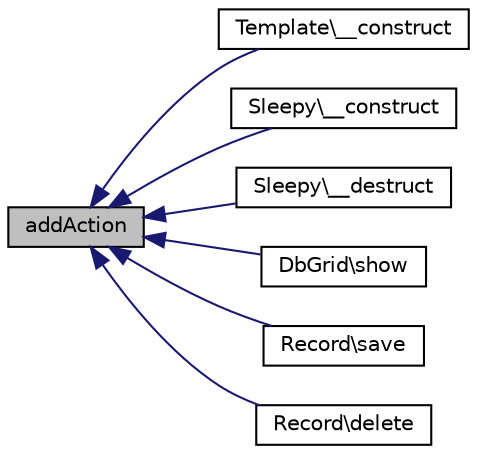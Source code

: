 digraph "addAction"
{
  edge [fontname="Helvetica",fontsize="10",labelfontname="Helvetica",labelfontsize="10"];
  node [fontname="Helvetica",fontsize="10",shape=record];
  rankdir="LR";
  Node1 [label="addAction",height=0.2,width=0.4,color="black", fillcolor="grey75", style="filled" fontcolor="black"];
  Node1 -> Node2 [dir="back",color="midnightblue",fontsize="10",style="solid",fontname="Helvetica"];
  Node2 [label="Template\\__construct",height=0.2,width=0.4,color="black", fillcolor="white", style="filled",URL="$class_template.html#a5efa1ad8f3267178937b8fb23003bbd4"];
  Node1 -> Node3 [dir="back",color="midnightblue",fontsize="10",style="solid",fontname="Helvetica"];
  Node3 [label="Sleepy\\__construct",height=0.2,width=0.4,color="black", fillcolor="white", style="filled",URL="$class_sleepy.html#a095c5d389db211932136b53f25f39685"];
  Node1 -> Node4 [dir="back",color="midnightblue",fontsize="10",style="solid",fontname="Helvetica"];
  Node4 [label="Sleepy\\__destruct",height=0.2,width=0.4,color="black", fillcolor="white", style="filled",URL="$class_sleepy.html#a421831a265621325e1fdd19aace0c758"];
  Node1 -> Node5 [dir="back",color="midnightblue",fontsize="10",style="solid",fontname="Helvetica"];
  Node5 [label="DbGrid\\show",height=0.2,width=0.4,color="black", fillcolor="white", style="filled",URL="$class_db_grid.html#a2b8e3779f5bd8c38f70307574859bd36"];
  Node1 -> Node6 [dir="back",color="midnightblue",fontsize="10",style="solid",fontname="Helvetica"];
  Node6 [label="Record\\save",height=0.2,width=0.4,color="black", fillcolor="white", style="filled",URL="$class_record.html#afc8a3c62679cf00ade9f15fb2a6d6132"];
  Node1 -> Node7 [dir="back",color="midnightblue",fontsize="10",style="solid",fontname="Helvetica"];
  Node7 [label="Record\\delete",height=0.2,width=0.4,color="black", fillcolor="white", style="filled",URL="$class_record.html#a13bdffdd926f26b825ea57066334ff01"];
}
